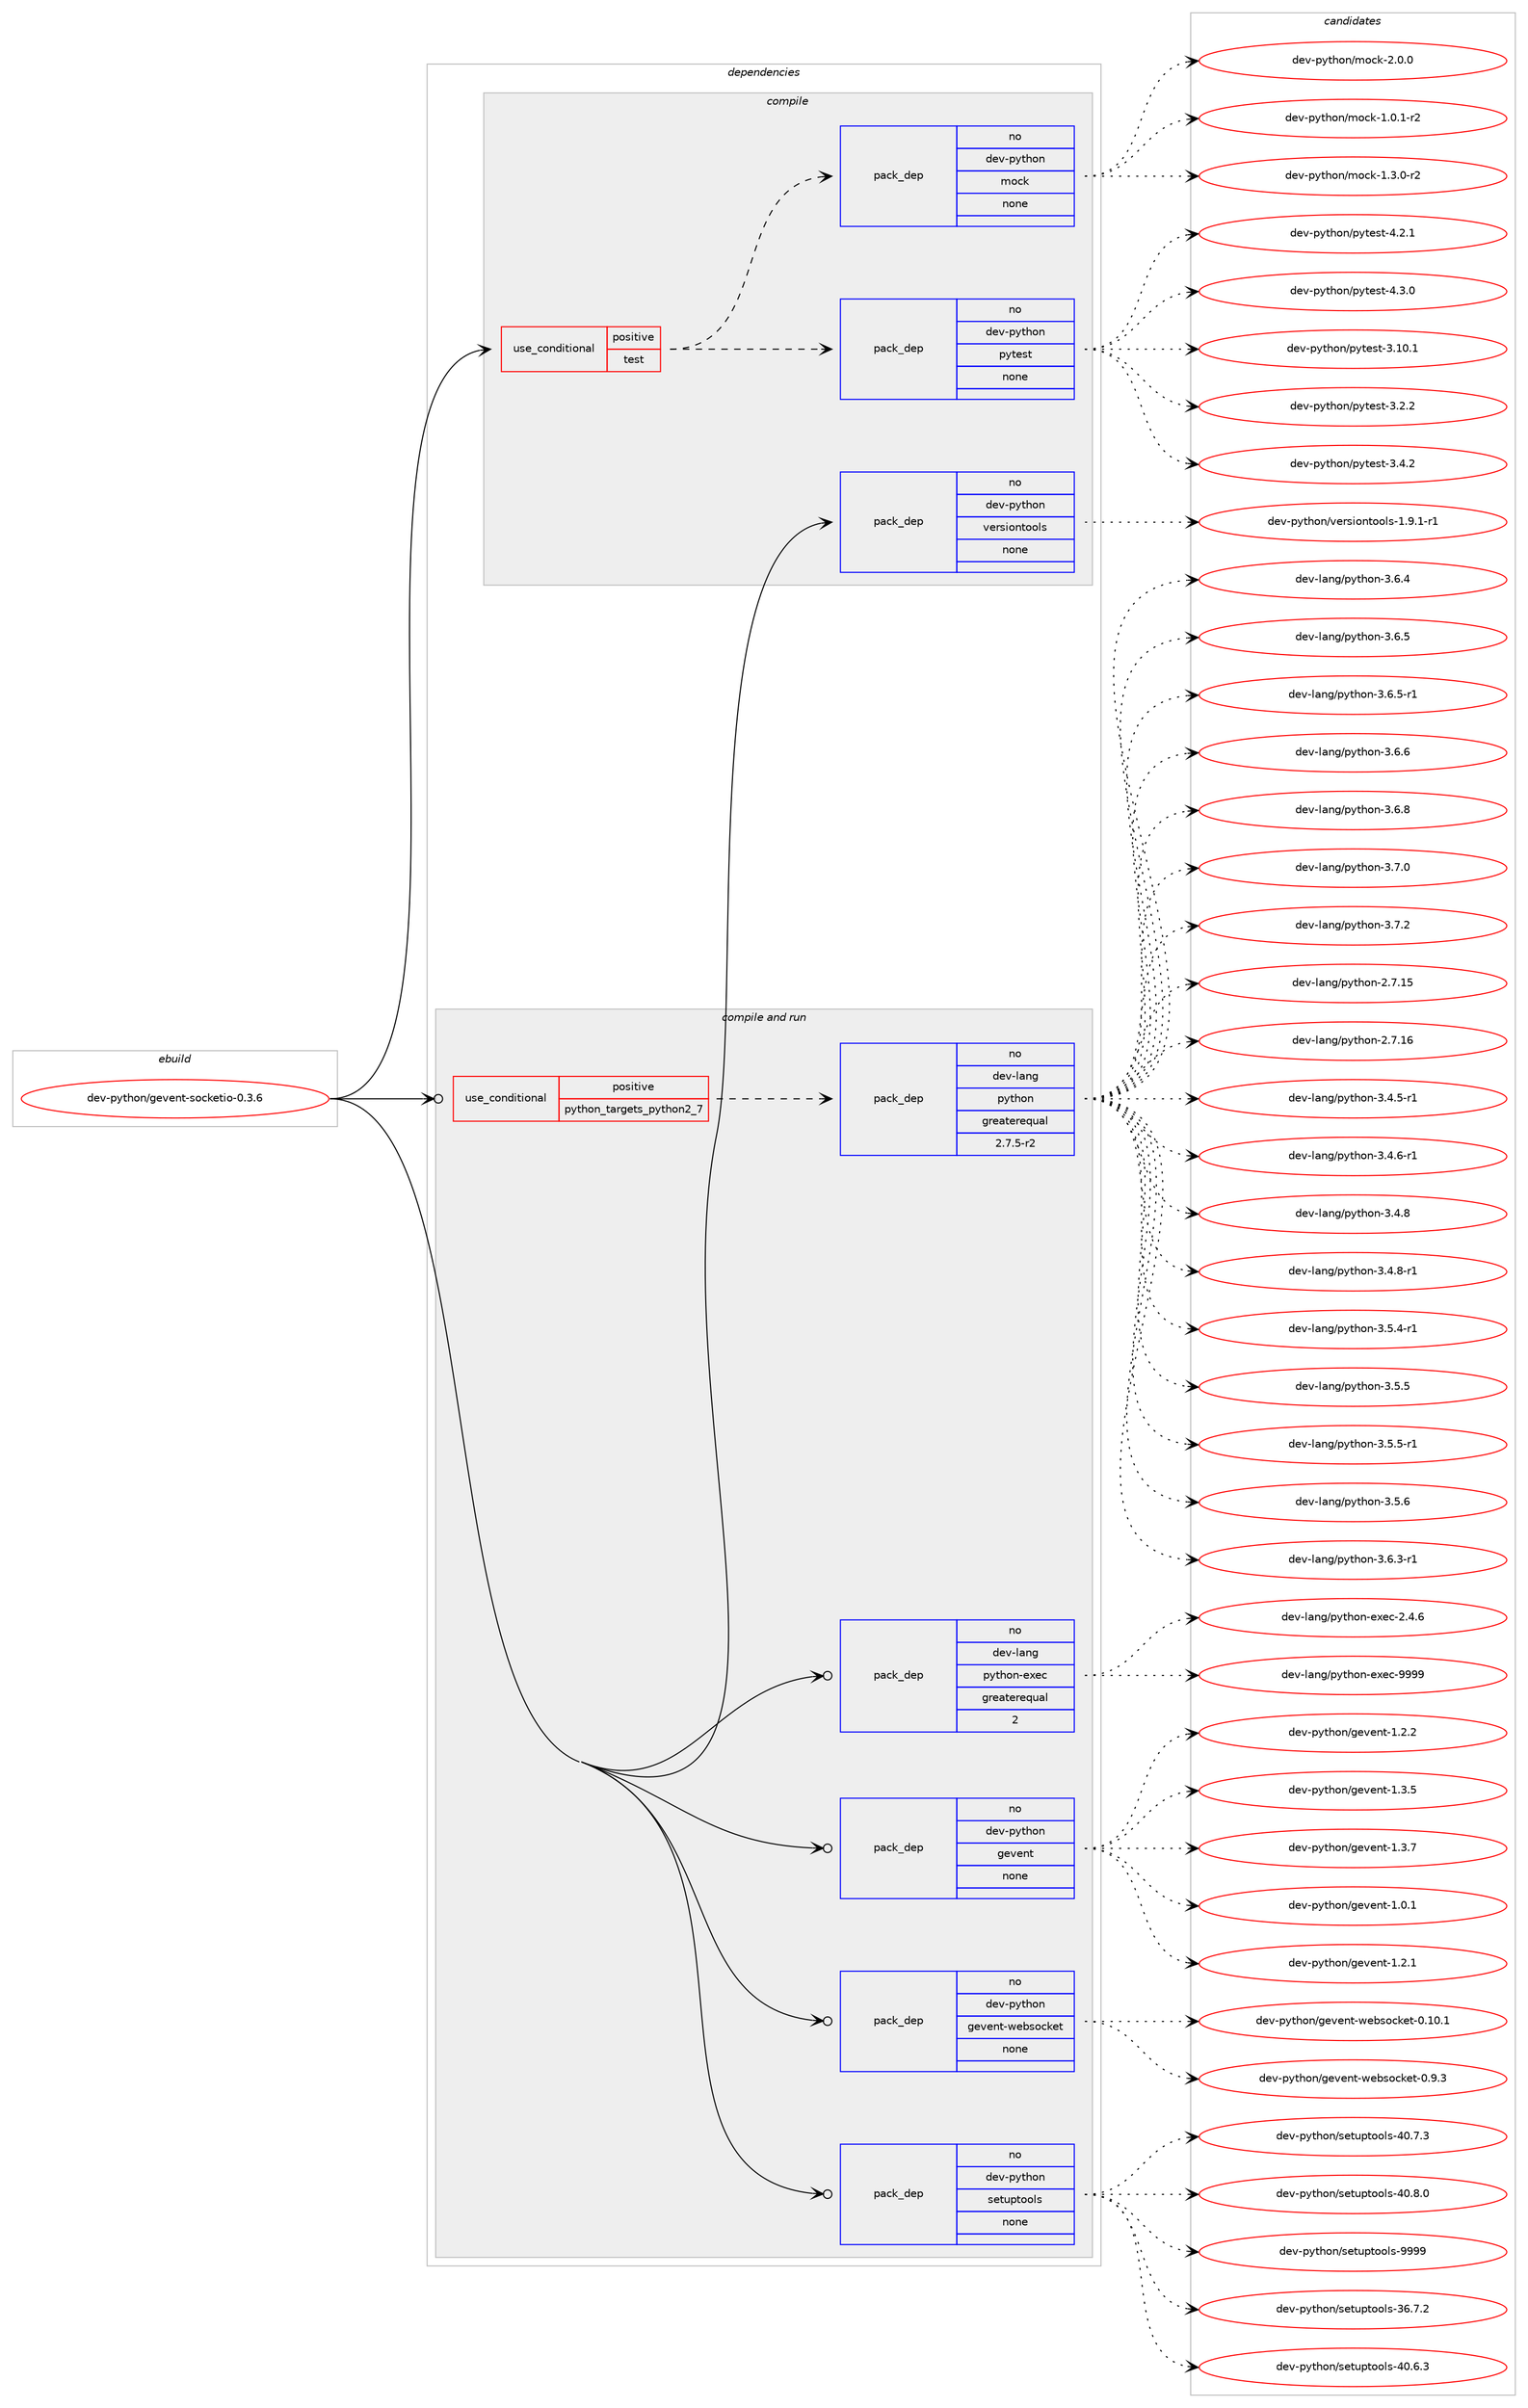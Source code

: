 digraph prolog {

# *************
# Graph options
# *************

newrank=true;
concentrate=true;
compound=true;
graph [rankdir=LR,fontname=Helvetica,fontsize=10,ranksep=1.5];#, ranksep=2.5, nodesep=0.2];
edge  [arrowhead=vee];
node  [fontname=Helvetica,fontsize=10];

# **********
# The ebuild
# **********

subgraph cluster_leftcol {
color=gray;
rank=same;
label=<<i>ebuild</i>>;
id [label="dev-python/gevent-socketio-0.3.6", color=red, width=4, href="../dev-python/gevent-socketio-0.3.6.svg"];
}

# ****************
# The dependencies
# ****************

subgraph cluster_midcol {
color=gray;
label=<<i>dependencies</i>>;
subgraph cluster_compile {
fillcolor="#eeeeee";
style=filled;
label=<<i>compile</i>>;
subgraph cond374910 {
dependency1411021 [label=<<TABLE BORDER="0" CELLBORDER="1" CELLSPACING="0" CELLPADDING="4"><TR><TD ROWSPAN="3" CELLPADDING="10">use_conditional</TD></TR><TR><TD>positive</TD></TR><TR><TD>test</TD></TR></TABLE>>, shape=none, color=red];
subgraph pack1012852 {
dependency1411022 [label=<<TABLE BORDER="0" CELLBORDER="1" CELLSPACING="0" CELLPADDING="4" WIDTH="220"><TR><TD ROWSPAN="6" CELLPADDING="30">pack_dep</TD></TR><TR><TD WIDTH="110">no</TD></TR><TR><TD>dev-python</TD></TR><TR><TD>pytest</TD></TR><TR><TD>none</TD></TR><TR><TD></TD></TR></TABLE>>, shape=none, color=blue];
}
dependency1411021:e -> dependency1411022:w [weight=20,style="dashed",arrowhead="vee"];
subgraph pack1012853 {
dependency1411023 [label=<<TABLE BORDER="0" CELLBORDER="1" CELLSPACING="0" CELLPADDING="4" WIDTH="220"><TR><TD ROWSPAN="6" CELLPADDING="30">pack_dep</TD></TR><TR><TD WIDTH="110">no</TD></TR><TR><TD>dev-python</TD></TR><TR><TD>mock</TD></TR><TR><TD>none</TD></TR><TR><TD></TD></TR></TABLE>>, shape=none, color=blue];
}
dependency1411021:e -> dependency1411023:w [weight=20,style="dashed",arrowhead="vee"];
}
id:e -> dependency1411021:w [weight=20,style="solid",arrowhead="vee"];
subgraph pack1012854 {
dependency1411024 [label=<<TABLE BORDER="0" CELLBORDER="1" CELLSPACING="0" CELLPADDING="4" WIDTH="220"><TR><TD ROWSPAN="6" CELLPADDING="30">pack_dep</TD></TR><TR><TD WIDTH="110">no</TD></TR><TR><TD>dev-python</TD></TR><TR><TD>versiontools</TD></TR><TR><TD>none</TD></TR><TR><TD></TD></TR></TABLE>>, shape=none, color=blue];
}
id:e -> dependency1411024:w [weight=20,style="solid",arrowhead="vee"];
}
subgraph cluster_compileandrun {
fillcolor="#eeeeee";
style=filled;
label=<<i>compile and run</i>>;
subgraph cond374911 {
dependency1411025 [label=<<TABLE BORDER="0" CELLBORDER="1" CELLSPACING="0" CELLPADDING="4"><TR><TD ROWSPAN="3" CELLPADDING="10">use_conditional</TD></TR><TR><TD>positive</TD></TR><TR><TD>python_targets_python2_7</TD></TR></TABLE>>, shape=none, color=red];
subgraph pack1012855 {
dependency1411026 [label=<<TABLE BORDER="0" CELLBORDER="1" CELLSPACING="0" CELLPADDING="4" WIDTH="220"><TR><TD ROWSPAN="6" CELLPADDING="30">pack_dep</TD></TR><TR><TD WIDTH="110">no</TD></TR><TR><TD>dev-lang</TD></TR><TR><TD>python</TD></TR><TR><TD>greaterequal</TD></TR><TR><TD>2.7.5-r2</TD></TR></TABLE>>, shape=none, color=blue];
}
dependency1411025:e -> dependency1411026:w [weight=20,style="dashed",arrowhead="vee"];
}
id:e -> dependency1411025:w [weight=20,style="solid",arrowhead="odotvee"];
subgraph pack1012856 {
dependency1411027 [label=<<TABLE BORDER="0" CELLBORDER="1" CELLSPACING="0" CELLPADDING="4" WIDTH="220"><TR><TD ROWSPAN="6" CELLPADDING="30">pack_dep</TD></TR><TR><TD WIDTH="110">no</TD></TR><TR><TD>dev-lang</TD></TR><TR><TD>python-exec</TD></TR><TR><TD>greaterequal</TD></TR><TR><TD>2</TD></TR></TABLE>>, shape=none, color=blue];
}
id:e -> dependency1411027:w [weight=20,style="solid",arrowhead="odotvee"];
subgraph pack1012857 {
dependency1411028 [label=<<TABLE BORDER="0" CELLBORDER="1" CELLSPACING="0" CELLPADDING="4" WIDTH="220"><TR><TD ROWSPAN="6" CELLPADDING="30">pack_dep</TD></TR><TR><TD WIDTH="110">no</TD></TR><TR><TD>dev-python</TD></TR><TR><TD>gevent</TD></TR><TR><TD>none</TD></TR><TR><TD></TD></TR></TABLE>>, shape=none, color=blue];
}
id:e -> dependency1411028:w [weight=20,style="solid",arrowhead="odotvee"];
subgraph pack1012858 {
dependency1411029 [label=<<TABLE BORDER="0" CELLBORDER="1" CELLSPACING="0" CELLPADDING="4" WIDTH="220"><TR><TD ROWSPAN="6" CELLPADDING="30">pack_dep</TD></TR><TR><TD WIDTH="110">no</TD></TR><TR><TD>dev-python</TD></TR><TR><TD>gevent-websocket</TD></TR><TR><TD>none</TD></TR><TR><TD></TD></TR></TABLE>>, shape=none, color=blue];
}
id:e -> dependency1411029:w [weight=20,style="solid",arrowhead="odotvee"];
subgraph pack1012859 {
dependency1411030 [label=<<TABLE BORDER="0" CELLBORDER="1" CELLSPACING="0" CELLPADDING="4" WIDTH="220"><TR><TD ROWSPAN="6" CELLPADDING="30">pack_dep</TD></TR><TR><TD WIDTH="110">no</TD></TR><TR><TD>dev-python</TD></TR><TR><TD>setuptools</TD></TR><TR><TD>none</TD></TR><TR><TD></TD></TR></TABLE>>, shape=none, color=blue];
}
id:e -> dependency1411030:w [weight=20,style="solid",arrowhead="odotvee"];
}
subgraph cluster_run {
fillcolor="#eeeeee";
style=filled;
label=<<i>run</i>>;
}
}

# **************
# The candidates
# **************

subgraph cluster_choices {
rank=same;
color=gray;
label=<<i>candidates</i>>;

subgraph choice1012852 {
color=black;
nodesep=1;
choice100101118451121211161041111104711212111610111511645514649484649 [label="dev-python/pytest-3.10.1", color=red, width=4,href="../dev-python/pytest-3.10.1.svg"];
choice1001011184511212111610411111047112121116101115116455146504650 [label="dev-python/pytest-3.2.2", color=red, width=4,href="../dev-python/pytest-3.2.2.svg"];
choice1001011184511212111610411111047112121116101115116455146524650 [label="dev-python/pytest-3.4.2", color=red, width=4,href="../dev-python/pytest-3.4.2.svg"];
choice1001011184511212111610411111047112121116101115116455246504649 [label="dev-python/pytest-4.2.1", color=red, width=4,href="../dev-python/pytest-4.2.1.svg"];
choice1001011184511212111610411111047112121116101115116455246514648 [label="dev-python/pytest-4.3.0", color=red, width=4,href="../dev-python/pytest-4.3.0.svg"];
dependency1411022:e -> choice100101118451121211161041111104711212111610111511645514649484649:w [style=dotted,weight="100"];
dependency1411022:e -> choice1001011184511212111610411111047112121116101115116455146504650:w [style=dotted,weight="100"];
dependency1411022:e -> choice1001011184511212111610411111047112121116101115116455146524650:w [style=dotted,weight="100"];
dependency1411022:e -> choice1001011184511212111610411111047112121116101115116455246504649:w [style=dotted,weight="100"];
dependency1411022:e -> choice1001011184511212111610411111047112121116101115116455246514648:w [style=dotted,weight="100"];
}
subgraph choice1012853 {
color=black;
nodesep=1;
choice1001011184511212111610411111047109111991074549464846494511450 [label="dev-python/mock-1.0.1-r2", color=red, width=4,href="../dev-python/mock-1.0.1-r2.svg"];
choice1001011184511212111610411111047109111991074549465146484511450 [label="dev-python/mock-1.3.0-r2", color=red, width=4,href="../dev-python/mock-1.3.0-r2.svg"];
choice100101118451121211161041111104710911199107455046484648 [label="dev-python/mock-2.0.0", color=red, width=4,href="../dev-python/mock-2.0.0.svg"];
dependency1411023:e -> choice1001011184511212111610411111047109111991074549464846494511450:w [style=dotted,weight="100"];
dependency1411023:e -> choice1001011184511212111610411111047109111991074549465146484511450:w [style=dotted,weight="100"];
dependency1411023:e -> choice100101118451121211161041111104710911199107455046484648:w [style=dotted,weight="100"];
}
subgraph choice1012854 {
color=black;
nodesep=1;
choice10010111845112121116104111110471181011141151051111101161111111081154549465746494511449 [label="dev-python/versiontools-1.9.1-r1", color=red, width=4,href="../dev-python/versiontools-1.9.1-r1.svg"];
dependency1411024:e -> choice10010111845112121116104111110471181011141151051111101161111111081154549465746494511449:w [style=dotted,weight="100"];
}
subgraph choice1012855 {
color=black;
nodesep=1;
choice10010111845108971101034711212111610411111045504655464953 [label="dev-lang/python-2.7.15", color=red, width=4,href="../dev-lang/python-2.7.15.svg"];
choice10010111845108971101034711212111610411111045504655464954 [label="dev-lang/python-2.7.16", color=red, width=4,href="../dev-lang/python-2.7.16.svg"];
choice1001011184510897110103471121211161041111104551465246534511449 [label="dev-lang/python-3.4.5-r1", color=red, width=4,href="../dev-lang/python-3.4.5-r1.svg"];
choice1001011184510897110103471121211161041111104551465246544511449 [label="dev-lang/python-3.4.6-r1", color=red, width=4,href="../dev-lang/python-3.4.6-r1.svg"];
choice100101118451089711010347112121116104111110455146524656 [label="dev-lang/python-3.4.8", color=red, width=4,href="../dev-lang/python-3.4.8.svg"];
choice1001011184510897110103471121211161041111104551465246564511449 [label="dev-lang/python-3.4.8-r1", color=red, width=4,href="../dev-lang/python-3.4.8-r1.svg"];
choice1001011184510897110103471121211161041111104551465346524511449 [label="dev-lang/python-3.5.4-r1", color=red, width=4,href="../dev-lang/python-3.5.4-r1.svg"];
choice100101118451089711010347112121116104111110455146534653 [label="dev-lang/python-3.5.5", color=red, width=4,href="../dev-lang/python-3.5.5.svg"];
choice1001011184510897110103471121211161041111104551465346534511449 [label="dev-lang/python-3.5.5-r1", color=red, width=4,href="../dev-lang/python-3.5.5-r1.svg"];
choice100101118451089711010347112121116104111110455146534654 [label="dev-lang/python-3.5.6", color=red, width=4,href="../dev-lang/python-3.5.6.svg"];
choice1001011184510897110103471121211161041111104551465446514511449 [label="dev-lang/python-3.6.3-r1", color=red, width=4,href="../dev-lang/python-3.6.3-r1.svg"];
choice100101118451089711010347112121116104111110455146544652 [label="dev-lang/python-3.6.4", color=red, width=4,href="../dev-lang/python-3.6.4.svg"];
choice100101118451089711010347112121116104111110455146544653 [label="dev-lang/python-3.6.5", color=red, width=4,href="../dev-lang/python-3.6.5.svg"];
choice1001011184510897110103471121211161041111104551465446534511449 [label="dev-lang/python-3.6.5-r1", color=red, width=4,href="../dev-lang/python-3.6.5-r1.svg"];
choice100101118451089711010347112121116104111110455146544654 [label="dev-lang/python-3.6.6", color=red, width=4,href="../dev-lang/python-3.6.6.svg"];
choice100101118451089711010347112121116104111110455146544656 [label="dev-lang/python-3.6.8", color=red, width=4,href="../dev-lang/python-3.6.8.svg"];
choice100101118451089711010347112121116104111110455146554648 [label="dev-lang/python-3.7.0", color=red, width=4,href="../dev-lang/python-3.7.0.svg"];
choice100101118451089711010347112121116104111110455146554650 [label="dev-lang/python-3.7.2", color=red, width=4,href="../dev-lang/python-3.7.2.svg"];
dependency1411026:e -> choice10010111845108971101034711212111610411111045504655464953:w [style=dotted,weight="100"];
dependency1411026:e -> choice10010111845108971101034711212111610411111045504655464954:w [style=dotted,weight="100"];
dependency1411026:e -> choice1001011184510897110103471121211161041111104551465246534511449:w [style=dotted,weight="100"];
dependency1411026:e -> choice1001011184510897110103471121211161041111104551465246544511449:w [style=dotted,weight="100"];
dependency1411026:e -> choice100101118451089711010347112121116104111110455146524656:w [style=dotted,weight="100"];
dependency1411026:e -> choice1001011184510897110103471121211161041111104551465246564511449:w [style=dotted,weight="100"];
dependency1411026:e -> choice1001011184510897110103471121211161041111104551465346524511449:w [style=dotted,weight="100"];
dependency1411026:e -> choice100101118451089711010347112121116104111110455146534653:w [style=dotted,weight="100"];
dependency1411026:e -> choice1001011184510897110103471121211161041111104551465346534511449:w [style=dotted,weight="100"];
dependency1411026:e -> choice100101118451089711010347112121116104111110455146534654:w [style=dotted,weight="100"];
dependency1411026:e -> choice1001011184510897110103471121211161041111104551465446514511449:w [style=dotted,weight="100"];
dependency1411026:e -> choice100101118451089711010347112121116104111110455146544652:w [style=dotted,weight="100"];
dependency1411026:e -> choice100101118451089711010347112121116104111110455146544653:w [style=dotted,weight="100"];
dependency1411026:e -> choice1001011184510897110103471121211161041111104551465446534511449:w [style=dotted,weight="100"];
dependency1411026:e -> choice100101118451089711010347112121116104111110455146544654:w [style=dotted,weight="100"];
dependency1411026:e -> choice100101118451089711010347112121116104111110455146544656:w [style=dotted,weight="100"];
dependency1411026:e -> choice100101118451089711010347112121116104111110455146554648:w [style=dotted,weight="100"];
dependency1411026:e -> choice100101118451089711010347112121116104111110455146554650:w [style=dotted,weight="100"];
}
subgraph choice1012856 {
color=black;
nodesep=1;
choice1001011184510897110103471121211161041111104510112010199455046524654 [label="dev-lang/python-exec-2.4.6", color=red, width=4,href="../dev-lang/python-exec-2.4.6.svg"];
choice10010111845108971101034711212111610411111045101120101994557575757 [label="dev-lang/python-exec-9999", color=red, width=4,href="../dev-lang/python-exec-9999.svg"];
dependency1411027:e -> choice1001011184510897110103471121211161041111104510112010199455046524654:w [style=dotted,weight="100"];
dependency1411027:e -> choice10010111845108971101034711212111610411111045101120101994557575757:w [style=dotted,weight="100"];
}
subgraph choice1012857 {
color=black;
nodesep=1;
choice1001011184511212111610411111047103101118101110116454946484649 [label="dev-python/gevent-1.0.1", color=red, width=4,href="../dev-python/gevent-1.0.1.svg"];
choice1001011184511212111610411111047103101118101110116454946504649 [label="dev-python/gevent-1.2.1", color=red, width=4,href="../dev-python/gevent-1.2.1.svg"];
choice1001011184511212111610411111047103101118101110116454946504650 [label="dev-python/gevent-1.2.2", color=red, width=4,href="../dev-python/gevent-1.2.2.svg"];
choice1001011184511212111610411111047103101118101110116454946514653 [label="dev-python/gevent-1.3.5", color=red, width=4,href="../dev-python/gevent-1.3.5.svg"];
choice1001011184511212111610411111047103101118101110116454946514655 [label="dev-python/gevent-1.3.7", color=red, width=4,href="../dev-python/gevent-1.3.7.svg"];
dependency1411028:e -> choice1001011184511212111610411111047103101118101110116454946484649:w [style=dotted,weight="100"];
dependency1411028:e -> choice1001011184511212111610411111047103101118101110116454946504649:w [style=dotted,weight="100"];
dependency1411028:e -> choice1001011184511212111610411111047103101118101110116454946504650:w [style=dotted,weight="100"];
dependency1411028:e -> choice1001011184511212111610411111047103101118101110116454946514653:w [style=dotted,weight="100"];
dependency1411028:e -> choice1001011184511212111610411111047103101118101110116454946514655:w [style=dotted,weight="100"];
}
subgraph choice1012858 {
color=black;
nodesep=1;
choice100101118451121211161041111104710310111810111011645119101981151119910710111645484649484649 [label="dev-python/gevent-websocket-0.10.1", color=red, width=4,href="../dev-python/gevent-websocket-0.10.1.svg"];
choice1001011184511212111610411111047103101118101110116451191019811511199107101116454846574651 [label="dev-python/gevent-websocket-0.9.3", color=red, width=4,href="../dev-python/gevent-websocket-0.9.3.svg"];
dependency1411029:e -> choice100101118451121211161041111104710310111810111011645119101981151119910710111645484649484649:w [style=dotted,weight="100"];
dependency1411029:e -> choice1001011184511212111610411111047103101118101110116451191019811511199107101116454846574651:w [style=dotted,weight="100"];
}
subgraph choice1012859 {
color=black;
nodesep=1;
choice100101118451121211161041111104711510111611711211611111110811545515446554650 [label="dev-python/setuptools-36.7.2", color=red, width=4,href="../dev-python/setuptools-36.7.2.svg"];
choice100101118451121211161041111104711510111611711211611111110811545524846544651 [label="dev-python/setuptools-40.6.3", color=red, width=4,href="../dev-python/setuptools-40.6.3.svg"];
choice100101118451121211161041111104711510111611711211611111110811545524846554651 [label="dev-python/setuptools-40.7.3", color=red, width=4,href="../dev-python/setuptools-40.7.3.svg"];
choice100101118451121211161041111104711510111611711211611111110811545524846564648 [label="dev-python/setuptools-40.8.0", color=red, width=4,href="../dev-python/setuptools-40.8.0.svg"];
choice10010111845112121116104111110471151011161171121161111111081154557575757 [label="dev-python/setuptools-9999", color=red, width=4,href="../dev-python/setuptools-9999.svg"];
dependency1411030:e -> choice100101118451121211161041111104711510111611711211611111110811545515446554650:w [style=dotted,weight="100"];
dependency1411030:e -> choice100101118451121211161041111104711510111611711211611111110811545524846544651:w [style=dotted,weight="100"];
dependency1411030:e -> choice100101118451121211161041111104711510111611711211611111110811545524846554651:w [style=dotted,weight="100"];
dependency1411030:e -> choice100101118451121211161041111104711510111611711211611111110811545524846564648:w [style=dotted,weight="100"];
dependency1411030:e -> choice10010111845112121116104111110471151011161171121161111111081154557575757:w [style=dotted,weight="100"];
}
}

}
